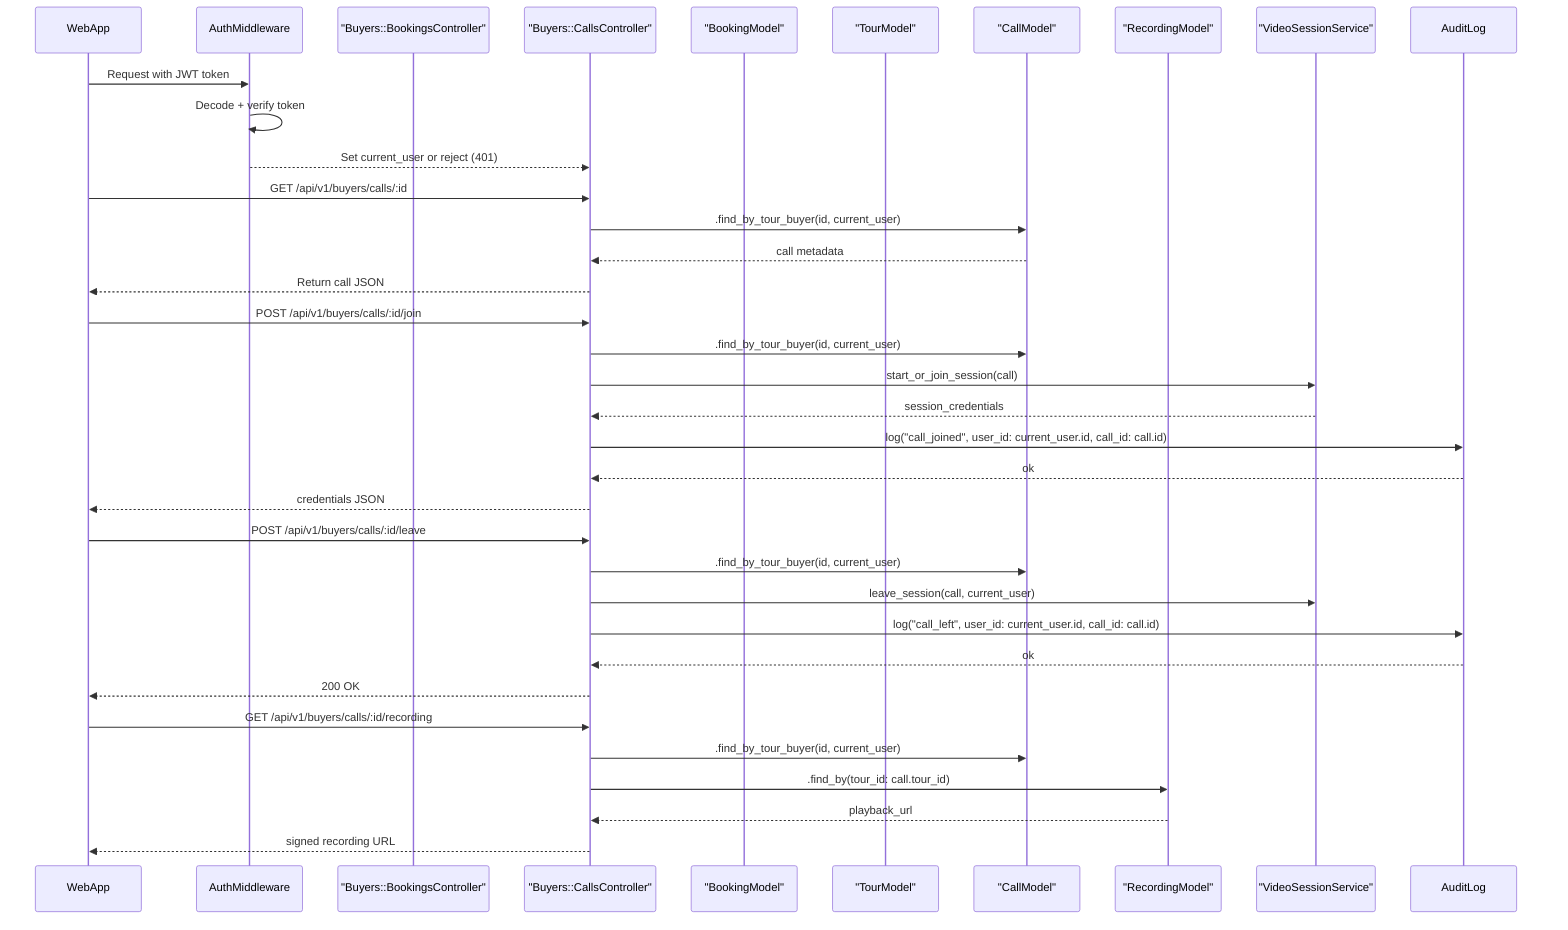 sequenceDiagram
    participant WebApp
    participant Auth as AuthMiddleware
    participant BC as "Buyers::BookingsController"
    participant CC as "Buyers::CallsController"
    participant Booking as "BookingModel"
    participant Tour as "TourModel"
    participant Call as "CallModel"
    participant Recording as "RecordingModel"
    participant VideoService as "VideoSessionService"
    participant AuditLog

    %% Auth
    WebApp->>Auth: Request with JWT token
    Auth->>Auth: Decode + verify token
    Auth-->>CC: Set current_user or reject (401)

    %% Get call details (after booking confirmation)
    WebApp->>CC: GET /api/v1/buyers/calls/:id
    CC->>Call: .find_by_tour_buyer(id, current_user)
    Call-->>CC: call metadata
    CC-->>WebApp: Return call JSON

    %% POST /buyers/calls/:id/join (LOGGED)
    WebApp->>CC: POST /api/v1/buyers/calls/:id/join
    CC->>Call: .find_by_tour_buyer(id, current_user)
    CC->>VideoService: start_or_join_session(call)
    VideoService-->>CC: session_credentials
    CC->>AuditLog: log("call_joined", user_id: current_user.id, call_id: call.id)
    AuditLog-->>CC: ok
    CC-->>WebApp: credentials JSON

    %% POST /buyers/calls/:id/leave (LOGGED)
    WebApp->>CC: POST /api/v1/buyers/calls/:id/leave
    CC->>Call: .find_by_tour_buyer(id, current_user)
    CC->>VideoService: leave_session(call, current_user)
    CC->>AuditLog: log("call_left", user_id: current_user.id, call_id: call.id)
    AuditLog-->>CC: ok
    CC-->>WebApp: 200 OK

    %% GET /buyers/calls/:id/recording (READ-ONLY, NOT LOGGED)
    WebApp->>CC: GET /api/v1/buyers/calls/:id/recording
    CC->>Call: .find_by_tour_buyer(id, current_user)
    CC->>Recording: .find_by(tour_id: call.tour_id)
    Recording-->>CC: playback_url
    CC-->>WebApp: signed recording URL